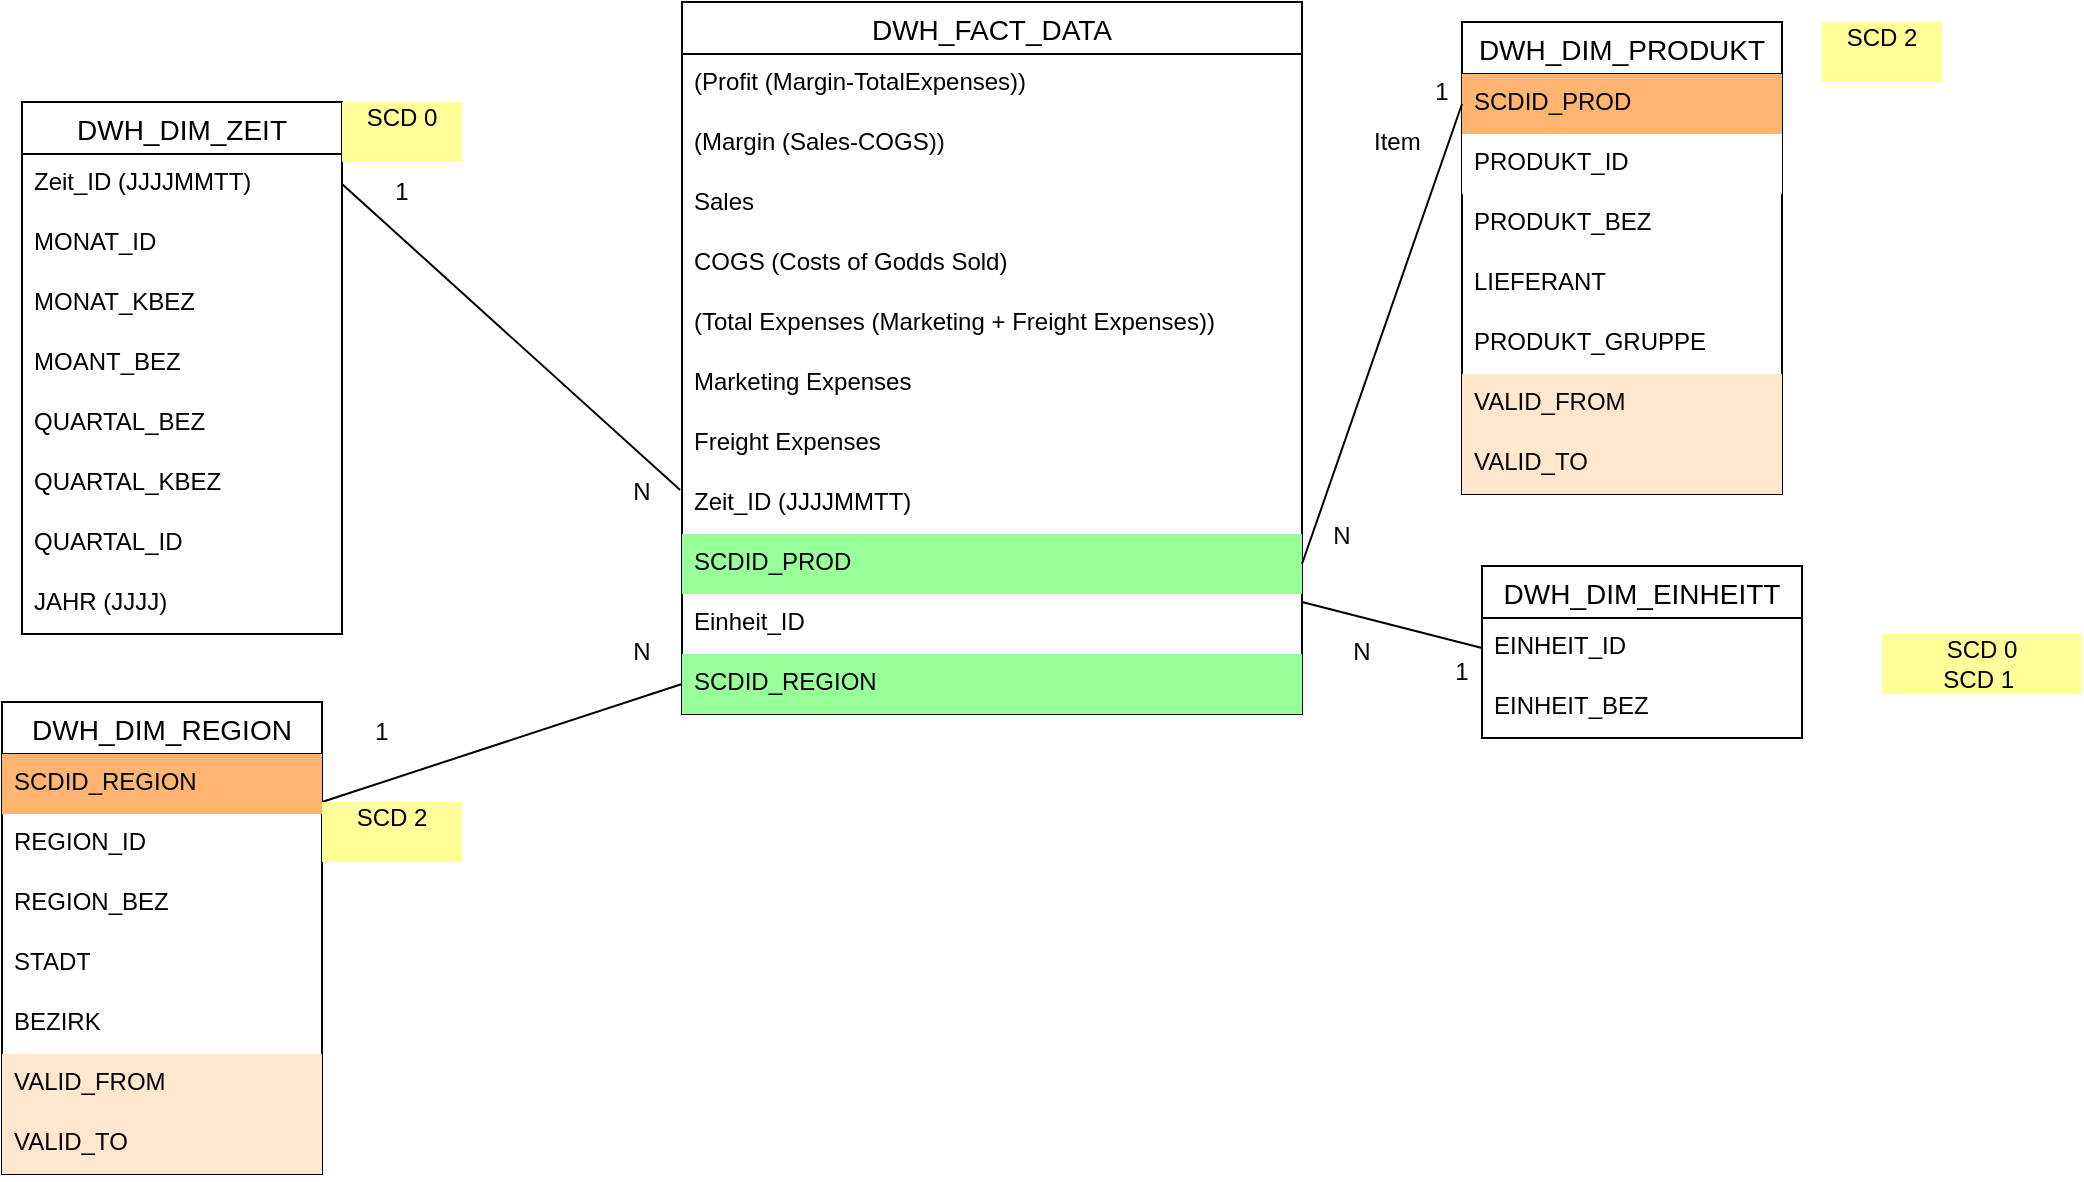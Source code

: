 <mxfile version="27.0.2">
  <diagram name="Page-1" id="betkvuujjMRN6cZ1q6JY">
    <mxGraphModel dx="2492" dy="841" grid="1" gridSize="10" guides="1" tooltips="1" connect="1" arrows="1" fold="1" page="1" pageScale="1" pageWidth="827" pageHeight="1169" math="0" shadow="0">
      <root>
        <mxCell id="0" />
        <mxCell id="1" parent="0" />
        <mxCell id="1WWVNMyUUJo-rt39-mbp-5" value="DWH_FACT_DATA" style="swimlane;fontStyle=0;childLayout=stackLayout;horizontal=1;startSize=26;horizontalStack=0;resizeParent=1;resizeParentMax=0;resizeLast=0;collapsible=1;marginBottom=0;align=center;fontSize=14;" parent="1" vertex="1">
          <mxGeometry x="-400" y="20" width="310" height="356" as="geometry" />
        </mxCell>
        <mxCell id="1WWVNMyUUJo-rt39-mbp-6" value="(Profit (Margin-TotalExpenses))" style="text;strokeColor=none;fillColor=none;spacingLeft=4;spacingRight=4;overflow=hidden;rotatable=0;points=[[0,0.5],[1,0.5]];portConstraint=eastwest;fontSize=12;whiteSpace=wrap;html=1;" parent="1WWVNMyUUJo-rt39-mbp-5" vertex="1">
          <mxGeometry y="26" width="310" height="30" as="geometry" />
        </mxCell>
        <mxCell id="1WWVNMyUUJo-rt39-mbp-7" value="(Margin (Sales-COGS))" style="text;strokeColor=none;fillColor=none;spacingLeft=4;spacingRight=4;overflow=hidden;rotatable=0;points=[[0,0.5],[1,0.5]];portConstraint=eastwest;fontSize=12;whiteSpace=wrap;html=1;" parent="1WWVNMyUUJo-rt39-mbp-5" vertex="1">
          <mxGeometry y="56" width="310" height="30" as="geometry" />
        </mxCell>
        <mxCell id="1WWVNMyUUJo-rt39-mbp-8" value="Sales" style="text;strokeColor=none;fillColor=none;spacingLeft=4;spacingRight=4;overflow=hidden;rotatable=0;points=[[0,0.5],[1,0.5]];portConstraint=eastwest;fontSize=12;whiteSpace=wrap;html=1;" parent="1WWVNMyUUJo-rt39-mbp-5" vertex="1">
          <mxGeometry y="86" width="310" height="30" as="geometry" />
        </mxCell>
        <mxCell id="uJAZqRtaHWZBrzf1Ri8I-2" value="COGS (Costs of Godds Sold)" style="text;strokeColor=none;fillColor=none;spacingLeft=4;spacingRight=4;overflow=hidden;rotatable=0;points=[[0,0.5],[1,0.5]];portConstraint=eastwest;fontSize=12;whiteSpace=wrap;html=1;" parent="1WWVNMyUUJo-rt39-mbp-5" vertex="1">
          <mxGeometry y="116" width="310" height="30" as="geometry" />
        </mxCell>
        <mxCell id="uJAZqRtaHWZBrzf1Ri8I-3" value="(Total Expenses (Marketing + Freight Expenses))" style="text;strokeColor=none;fillColor=none;spacingLeft=4;spacingRight=4;overflow=hidden;rotatable=0;points=[[0,0.5],[1,0.5]];portConstraint=eastwest;fontSize=12;whiteSpace=wrap;html=1;" parent="1WWVNMyUUJo-rt39-mbp-5" vertex="1">
          <mxGeometry y="146" width="310" height="30" as="geometry" />
        </mxCell>
        <mxCell id="uJAZqRtaHWZBrzf1Ri8I-4" value="Marketing Expenses" style="text;strokeColor=none;fillColor=none;spacingLeft=4;spacingRight=4;overflow=hidden;rotatable=0;points=[[0,0.5],[1,0.5]];portConstraint=eastwest;fontSize=12;whiteSpace=wrap;html=1;" parent="1WWVNMyUUJo-rt39-mbp-5" vertex="1">
          <mxGeometry y="176" width="310" height="30" as="geometry" />
        </mxCell>
        <mxCell id="uJAZqRtaHWZBrzf1Ri8I-5" value="Freight Expenses" style="text;strokeColor=none;fillColor=none;spacingLeft=4;spacingRight=4;overflow=hidden;rotatable=0;points=[[0,0.5],[1,0.5]];portConstraint=eastwest;fontSize=12;whiteSpace=wrap;html=1;" parent="1WWVNMyUUJo-rt39-mbp-5" vertex="1">
          <mxGeometry y="206" width="310" height="30" as="geometry" />
        </mxCell>
        <mxCell id="uJAZqRtaHWZBrzf1Ri8I-6" value="Zeit_ID (JJJJMMTT)" style="text;strokeColor=none;fillColor=none;spacingLeft=4;spacingRight=4;overflow=hidden;rotatable=0;points=[[0,0.5],[1,0.5]];portConstraint=eastwest;fontSize=12;whiteSpace=wrap;html=1;" parent="1WWVNMyUUJo-rt39-mbp-5" vertex="1">
          <mxGeometry y="236" width="310" height="30" as="geometry" />
        </mxCell>
        <mxCell id="uJAZqRtaHWZBrzf1Ri8I-7" value="SCDID_PROD" style="text;strokeColor=none;fillColor=#99FF99;spacingLeft=4;spacingRight=4;overflow=hidden;rotatable=0;points=[[0,0.5],[1,0.5]];portConstraint=eastwest;fontSize=12;whiteSpace=wrap;html=1;" parent="1WWVNMyUUJo-rt39-mbp-5" vertex="1">
          <mxGeometry y="266" width="310" height="30" as="geometry" />
        </mxCell>
        <mxCell id="uJAZqRtaHWZBrzf1Ri8I-8" value="Einheit_ID" style="text;strokeColor=none;fillColor=none;spacingLeft=4;spacingRight=4;overflow=hidden;rotatable=0;points=[[0,0.5],[1,0.5]];portConstraint=eastwest;fontSize=12;whiteSpace=wrap;html=1;" parent="1WWVNMyUUJo-rt39-mbp-5" vertex="1">
          <mxGeometry y="296" width="310" height="30" as="geometry" />
        </mxCell>
        <mxCell id="uJAZqRtaHWZBrzf1Ri8I-9" value="SCDID_REGION" style="text;strokeColor=none;fillColor=#99FF99;spacingLeft=4;spacingRight=4;overflow=hidden;rotatable=0;points=[[0,0.5],[1,0.5]];portConstraint=eastwest;fontSize=12;whiteSpace=wrap;html=1;" parent="1WWVNMyUUJo-rt39-mbp-5" vertex="1">
          <mxGeometry y="326" width="310" height="30" as="geometry" />
        </mxCell>
        <mxCell id="uJAZqRtaHWZBrzf1Ri8I-10" value="DWH_DIM_ZEIT" style="swimlane;fontStyle=0;childLayout=stackLayout;horizontal=1;startSize=26;horizontalStack=0;resizeParent=1;resizeParentMax=0;resizeLast=0;collapsible=1;marginBottom=0;align=center;fontSize=14;" parent="1" vertex="1">
          <mxGeometry x="-730" y="70" width="160" height="266" as="geometry" />
        </mxCell>
        <mxCell id="uJAZqRtaHWZBrzf1Ri8I-11" value="Zeit_ID (JJJJMMTT)" style="text;strokeColor=none;fillColor=none;spacingLeft=4;spacingRight=4;overflow=hidden;rotatable=0;points=[[0,0.5],[1,0.5]];portConstraint=eastwest;fontSize=12;whiteSpace=wrap;html=1;" parent="uJAZqRtaHWZBrzf1Ri8I-10" vertex="1">
          <mxGeometry y="26" width="160" height="30" as="geometry" />
        </mxCell>
        <mxCell id="uJAZqRtaHWZBrzf1Ri8I-12" value="MONAT_ID" style="text;strokeColor=none;fillColor=none;spacingLeft=4;spacingRight=4;overflow=hidden;rotatable=0;points=[[0,0.5],[1,0.5]];portConstraint=eastwest;fontSize=12;whiteSpace=wrap;html=1;" parent="uJAZqRtaHWZBrzf1Ri8I-10" vertex="1">
          <mxGeometry y="56" width="160" height="30" as="geometry" />
        </mxCell>
        <mxCell id="uJAZqRtaHWZBrzf1Ri8I-13" value="MONAT_KBEZ" style="text;strokeColor=none;fillColor=none;spacingLeft=4;spacingRight=4;overflow=hidden;rotatable=0;points=[[0,0.5],[1,0.5]];portConstraint=eastwest;fontSize=12;whiteSpace=wrap;html=1;" parent="uJAZqRtaHWZBrzf1Ri8I-10" vertex="1">
          <mxGeometry y="86" width="160" height="30" as="geometry" />
        </mxCell>
        <mxCell id="uJAZqRtaHWZBrzf1Ri8I-14" value="MOANT_BEZ" style="text;strokeColor=none;fillColor=none;spacingLeft=4;spacingRight=4;overflow=hidden;rotatable=0;points=[[0,0.5],[1,0.5]];portConstraint=eastwest;fontSize=12;whiteSpace=wrap;html=1;" parent="uJAZqRtaHWZBrzf1Ri8I-10" vertex="1">
          <mxGeometry y="116" width="160" height="30" as="geometry" />
        </mxCell>
        <mxCell id="uJAZqRtaHWZBrzf1Ri8I-17" value="QUARTAL_BEZ" style="text;strokeColor=none;fillColor=none;spacingLeft=4;spacingRight=4;overflow=hidden;rotatable=0;points=[[0,0.5],[1,0.5]];portConstraint=eastwest;fontSize=12;whiteSpace=wrap;html=1;" parent="uJAZqRtaHWZBrzf1Ri8I-10" vertex="1">
          <mxGeometry y="146" width="160" height="30" as="geometry" />
        </mxCell>
        <mxCell id="uJAZqRtaHWZBrzf1Ri8I-16" value="QUARTAL_KBEZ" style="text;strokeColor=none;fillColor=none;spacingLeft=4;spacingRight=4;overflow=hidden;rotatable=0;points=[[0,0.5],[1,0.5]];portConstraint=eastwest;fontSize=12;whiteSpace=wrap;html=1;" parent="uJAZqRtaHWZBrzf1Ri8I-10" vertex="1">
          <mxGeometry y="176" width="160" height="30" as="geometry" />
        </mxCell>
        <mxCell id="uJAZqRtaHWZBrzf1Ri8I-15" value="QUARTAL_ID" style="text;strokeColor=none;fillColor=none;spacingLeft=4;spacingRight=4;overflow=hidden;rotatable=0;points=[[0,0.5],[1,0.5]];portConstraint=eastwest;fontSize=12;whiteSpace=wrap;html=1;" parent="uJAZqRtaHWZBrzf1Ri8I-10" vertex="1">
          <mxGeometry y="206" width="160" height="30" as="geometry" />
        </mxCell>
        <mxCell id="uJAZqRtaHWZBrzf1Ri8I-18" value="JAHR (JJJJ)" style="text;strokeColor=none;fillColor=none;spacingLeft=4;spacingRight=4;overflow=hidden;rotatable=0;points=[[0,0.5],[1,0.5]];portConstraint=eastwest;fontSize=12;whiteSpace=wrap;html=1;" parent="uJAZqRtaHWZBrzf1Ri8I-10" vertex="1">
          <mxGeometry y="236" width="160" height="30" as="geometry" />
        </mxCell>
        <mxCell id="uJAZqRtaHWZBrzf1Ri8I-19" value="" style="endArrow=none;html=1;rounded=0;entryX=-0.003;entryY=0.267;entryDx=0;entryDy=0;entryPerimeter=0;exitX=1;exitY=0.5;exitDx=0;exitDy=0;" parent="1" source="uJAZqRtaHWZBrzf1Ri8I-11" target="uJAZqRtaHWZBrzf1Ri8I-6" edge="1">
          <mxGeometry relative="1" as="geometry">
            <mxPoint x="-570" y="111" as="sourcePoint" />
            <mxPoint x="320" y="41" as="targetPoint" />
          </mxGeometry>
        </mxCell>
        <mxCell id="uJAZqRtaHWZBrzf1Ri8I-20" value="N" style="text;strokeColor=none;align=center;fillColor=none;html=1;verticalAlign=middle;whiteSpace=wrap;rounded=0;" parent="1" vertex="1">
          <mxGeometry x="-450" y="250" width="60" height="30" as="geometry" />
        </mxCell>
        <mxCell id="uJAZqRtaHWZBrzf1Ri8I-21" value="1" style="text;strokeColor=none;align=center;fillColor=none;html=1;verticalAlign=middle;whiteSpace=wrap;rounded=0;" parent="1" vertex="1">
          <mxGeometry x="-570" y="100" width="60" height="30" as="geometry" />
        </mxCell>
        <mxCell id="uJAZqRtaHWZBrzf1Ri8I-22" value="DWH_DIM_REGION" style="swimlane;fontStyle=0;childLayout=stackLayout;horizontal=1;startSize=26;horizontalStack=0;resizeParent=1;resizeParentMax=0;resizeLast=0;collapsible=1;marginBottom=0;align=center;fontSize=14;" parent="1" vertex="1">
          <mxGeometry x="-740" y="370" width="160" height="236" as="geometry" />
        </mxCell>
        <mxCell id="FbUh1Y0fvo7156ahuznu-16" value="SCDID_REGION" style="text;strokeColor=none;fillColor=#FFB570;spacingLeft=4;spacingRight=4;overflow=hidden;rotatable=0;points=[[0,0.5],[1,0.5]];portConstraint=eastwest;fontSize=12;whiteSpace=wrap;html=1;" parent="uJAZqRtaHWZBrzf1Ri8I-22" vertex="1">
          <mxGeometry y="26" width="160" height="30" as="geometry" />
        </mxCell>
        <mxCell id="uJAZqRtaHWZBrzf1Ri8I-23" value="REGION_ID" style="text;strokeColor=none;fillColor=none;spacingLeft=4;spacingRight=4;overflow=hidden;rotatable=0;points=[[0,0.5],[1,0.5]];portConstraint=eastwest;fontSize=12;whiteSpace=wrap;html=1;" parent="uJAZqRtaHWZBrzf1Ri8I-22" vertex="1">
          <mxGeometry y="56" width="160" height="30" as="geometry" />
        </mxCell>
        <mxCell id="uJAZqRtaHWZBrzf1Ri8I-24" value="REGION_BEZ" style="text;strokeColor=none;fillColor=none;spacingLeft=4;spacingRight=4;overflow=hidden;rotatable=0;points=[[0,0.5],[1,0.5]];portConstraint=eastwest;fontSize=12;whiteSpace=wrap;html=1;" parent="uJAZqRtaHWZBrzf1Ri8I-22" vertex="1">
          <mxGeometry y="86" width="160" height="30" as="geometry" />
        </mxCell>
        <mxCell id="uJAZqRtaHWZBrzf1Ri8I-25" value="STADT" style="text;strokeColor=none;fillColor=none;spacingLeft=4;spacingRight=4;overflow=hidden;rotatable=0;points=[[0,0.5],[1,0.5]];portConstraint=eastwest;fontSize=12;whiteSpace=wrap;html=1;" parent="uJAZqRtaHWZBrzf1Ri8I-22" vertex="1">
          <mxGeometry y="116" width="160" height="30" as="geometry" />
        </mxCell>
        <mxCell id="inm4nB5pN3LUnXLH8GEn-1" value="BEZIRK" style="text;strokeColor=none;fillColor=none;spacingLeft=4;spacingRight=4;overflow=hidden;rotatable=0;points=[[0,0.5],[1,0.5]];portConstraint=eastwest;fontSize=12;whiteSpace=wrap;html=1;" parent="uJAZqRtaHWZBrzf1Ri8I-22" vertex="1">
          <mxGeometry y="146" width="160" height="30" as="geometry" />
        </mxCell>
        <mxCell id="FbUh1Y0fvo7156ahuznu-13" value="VALID_FROM" style="text;strokeColor=none;fillColor=#FFE6CC;spacingLeft=4;spacingRight=4;overflow=hidden;rotatable=0;points=[[0,0.5],[1,0.5]];portConstraint=eastwest;fontSize=12;whiteSpace=wrap;html=1;" parent="uJAZqRtaHWZBrzf1Ri8I-22" vertex="1">
          <mxGeometry y="176" width="160" height="30" as="geometry" />
        </mxCell>
        <mxCell id="FbUh1Y0fvo7156ahuznu-12" value="VALID_TO" style="text;strokeColor=none;fillColor=#FFE6CC;spacingLeft=4;spacingRight=4;overflow=hidden;rotatable=0;points=[[0,0.5],[1,0.5]];portConstraint=eastwest;fontSize=12;whiteSpace=wrap;html=1;" parent="uJAZqRtaHWZBrzf1Ri8I-22" vertex="1">
          <mxGeometry y="206" width="160" height="30" as="geometry" />
        </mxCell>
        <mxCell id="inm4nB5pN3LUnXLH8GEn-2" value="" style="endArrow=none;html=1;rounded=0;entryX=0;entryY=0.5;entryDx=0;entryDy=0;exitX=0;exitY=0;exitDx=0;exitDy=0;" parent="1" source="FbUh1Y0fvo7156ahuznu-11" target="uJAZqRtaHWZBrzf1Ri8I-9" edge="1">
          <mxGeometry relative="1" as="geometry">
            <mxPoint x="-580" y="411" as="sourcePoint" />
            <mxPoint x="320" y="41" as="targetPoint" />
          </mxGeometry>
        </mxCell>
        <mxCell id="inm4nB5pN3LUnXLH8GEn-3" value="1" style="text;strokeColor=none;align=center;fillColor=none;html=1;verticalAlign=middle;whiteSpace=wrap;rounded=0;" parent="1" vertex="1">
          <mxGeometry x="-50" y="50" width="60" height="30" as="geometry" />
        </mxCell>
        <mxCell id="inm4nB5pN3LUnXLH8GEn-4" value="1" style="text;strokeColor=none;align=center;fillColor=none;html=1;verticalAlign=middle;whiteSpace=wrap;rounded=0;" parent="1" vertex="1">
          <mxGeometry x="-580" y="370" width="60" height="30" as="geometry" />
        </mxCell>
        <mxCell id="inm4nB5pN3LUnXLH8GEn-5" value="N" style="text;strokeColor=none;align=center;fillColor=none;html=1;verticalAlign=middle;whiteSpace=wrap;rounded=0;" parent="1" vertex="1">
          <mxGeometry x="-450" y="330" width="60" height="30" as="geometry" />
        </mxCell>
        <mxCell id="inm4nB5pN3LUnXLH8GEn-6" value="DWH_DIM_PRODUKT" style="swimlane;fontStyle=0;childLayout=stackLayout;horizontal=1;startSize=26;horizontalStack=0;resizeParent=1;resizeParentMax=0;resizeLast=0;collapsible=1;marginBottom=0;align=center;fontSize=14;fillColor=#FFFFFF;" parent="1" vertex="1">
          <mxGeometry x="-10" y="30" width="160" height="236" as="geometry" />
        </mxCell>
        <mxCell id="FbUh1Y0fvo7156ahuznu-10" value="SCDID_PROD" style="text;strokeColor=none;fillColor=#FFB570;spacingLeft=4;spacingRight=4;overflow=hidden;rotatable=0;points=[[0,0.5],[1,0.5]];portConstraint=eastwest;fontSize=12;whiteSpace=wrap;html=1;" parent="inm4nB5pN3LUnXLH8GEn-6" vertex="1">
          <mxGeometry y="26" width="160" height="30" as="geometry" />
        </mxCell>
        <mxCell id="inm4nB5pN3LUnXLH8GEn-7" value="PRODUKT_ID" style="text;strokeColor=none;fillColor=#FFFFFF;spacingLeft=4;spacingRight=4;overflow=hidden;rotatable=0;points=[[0,0.5],[1,0.5]];portConstraint=eastwest;fontSize=12;whiteSpace=wrap;html=1;" parent="inm4nB5pN3LUnXLH8GEn-6" vertex="1">
          <mxGeometry y="56" width="160" height="30" as="geometry" />
        </mxCell>
        <mxCell id="inm4nB5pN3LUnXLH8GEn-8" value="PRODUKT_BEZ" style="text;strokeColor=none;fillColor=none;spacingLeft=4;spacingRight=4;overflow=hidden;rotatable=0;points=[[0,0.5],[1,0.5]];portConstraint=eastwest;fontSize=12;whiteSpace=wrap;html=1;" parent="inm4nB5pN3LUnXLH8GEn-6" vertex="1">
          <mxGeometry y="86" width="160" height="30" as="geometry" />
        </mxCell>
        <mxCell id="inm4nB5pN3LUnXLH8GEn-9" value="LIEFERANT" style="text;strokeColor=none;fillColor=none;spacingLeft=4;spacingRight=4;overflow=hidden;rotatable=0;points=[[0,0.5],[1,0.5]];portConstraint=eastwest;fontSize=12;whiteSpace=wrap;html=1;" parent="inm4nB5pN3LUnXLH8GEn-6" vertex="1">
          <mxGeometry y="116" width="160" height="30" as="geometry" />
        </mxCell>
        <mxCell id="inm4nB5pN3LUnXLH8GEn-10" value="PRODUKT_GRUPPE" style="text;strokeColor=none;fillColor=none;spacingLeft=4;spacingRight=4;overflow=hidden;rotatable=0;points=[[0,0.5],[1,0.5]];portConstraint=eastwest;fontSize=12;whiteSpace=wrap;html=1;" parent="inm4nB5pN3LUnXLH8GEn-6" vertex="1">
          <mxGeometry y="146" width="160" height="30" as="geometry" />
        </mxCell>
        <mxCell id="FbUh1Y0fvo7156ahuznu-8" value="VALID_FROM" style="text;strokeColor=none;fillColor=#FFE6CC;spacingLeft=4;spacingRight=4;overflow=hidden;rotatable=0;points=[[0,0.5],[1,0.5]];portConstraint=eastwest;fontSize=12;whiteSpace=wrap;html=1;" parent="inm4nB5pN3LUnXLH8GEn-6" vertex="1">
          <mxGeometry y="176" width="160" height="30" as="geometry" />
        </mxCell>
        <mxCell id="FbUh1Y0fvo7156ahuznu-7" value="VALID_TO" style="text;strokeColor=none;fillColor=#FFE6CC;spacingLeft=4;spacingRight=4;overflow=hidden;rotatable=0;points=[[0,0.5],[1,0.5]];portConstraint=eastwest;fontSize=12;whiteSpace=wrap;html=1;" parent="inm4nB5pN3LUnXLH8GEn-6" vertex="1">
          <mxGeometry y="206" width="160" height="30" as="geometry" />
        </mxCell>
        <mxCell id="inm4nB5pN3LUnXLH8GEn-11" value="" style="endArrow=none;html=1;rounded=0;exitX=0;exitY=0.5;exitDx=0;exitDy=0;entryX=1;entryY=0.5;entryDx=0;entryDy=0;" parent="1" source="FbUh1Y0fvo7156ahuznu-10" target="uJAZqRtaHWZBrzf1Ri8I-7" edge="1">
          <mxGeometry relative="1" as="geometry">
            <mxPoint x="-260" y="320" as="sourcePoint" />
            <mxPoint x="-100" y="320" as="targetPoint" />
          </mxGeometry>
        </mxCell>
        <mxCell id="inm4nB5pN3LUnXLH8GEn-12" value="N" style="text;strokeColor=none;align=center;fillColor=none;html=1;verticalAlign=middle;whiteSpace=wrap;rounded=0;" parent="1" vertex="1">
          <mxGeometry x="-100" y="272" width="60" height="30" as="geometry" />
        </mxCell>
        <mxCell id="inm4nB5pN3LUnXLH8GEn-13" value="DWH_DIM_EINHEITT" style="swimlane;fontStyle=0;childLayout=stackLayout;horizontal=1;startSize=26;horizontalStack=0;resizeParent=1;resizeParentMax=0;resizeLast=0;collapsible=1;marginBottom=0;align=center;fontSize=14;" parent="1" vertex="1">
          <mxGeometry y="302" width="160" height="86" as="geometry" />
        </mxCell>
        <mxCell id="inm4nB5pN3LUnXLH8GEn-14" value="EINHEIT_ID" style="text;strokeColor=none;fillColor=none;spacingLeft=4;spacingRight=4;overflow=hidden;rotatable=0;points=[[0,0.5],[1,0.5]];portConstraint=eastwest;fontSize=12;whiteSpace=wrap;html=1;" parent="inm4nB5pN3LUnXLH8GEn-13" vertex="1">
          <mxGeometry y="26" width="160" height="30" as="geometry" />
        </mxCell>
        <mxCell id="inm4nB5pN3LUnXLH8GEn-15" value="EINHEIT_BEZ" style="text;strokeColor=none;fillColor=none;spacingLeft=4;spacingRight=4;overflow=hidden;rotatable=0;points=[[0,0.5],[1,0.5]];portConstraint=eastwest;fontSize=12;whiteSpace=wrap;html=1;" parent="inm4nB5pN3LUnXLH8GEn-13" vertex="1">
          <mxGeometry y="56" width="160" height="30" as="geometry" />
        </mxCell>
        <mxCell id="inm4nB5pN3LUnXLH8GEn-18" value="" style="endArrow=none;html=1;rounded=0;exitX=0;exitY=0.5;exitDx=0;exitDy=0;" parent="1" source="inm4nB5pN3LUnXLH8GEn-14" edge="1">
          <mxGeometry relative="1" as="geometry">
            <mxPoint x="-260" y="320" as="sourcePoint" />
            <mxPoint x="-90" y="320" as="targetPoint" />
          </mxGeometry>
        </mxCell>
        <mxCell id="inm4nB5pN3LUnXLH8GEn-24" value="1" style="text;strokeColor=none;align=center;fillColor=none;html=1;verticalAlign=middle;whiteSpace=wrap;rounded=0;" parent="1" vertex="1">
          <mxGeometry x="-40" y="340" width="60" height="30" as="geometry" />
        </mxCell>
        <mxCell id="inm4nB5pN3LUnXLH8GEn-25" value="N" style="text;strokeColor=none;align=center;fillColor=none;html=1;verticalAlign=middle;whiteSpace=wrap;rounded=0;" parent="1" vertex="1">
          <mxGeometry x="-90" y="330" width="60" height="30" as="geometry" />
        </mxCell>
        <mxCell id="FbUh1Y0fvo7156ahuznu-1" value="SCD 0&lt;div&gt;SCD 1&amp;nbsp;&lt;/div&gt;" style="text;strokeColor=none;align=center;fillColor=#FFFF99;html=1;verticalAlign=middle;whiteSpace=wrap;rounded=0;" parent="1" vertex="1">
          <mxGeometry x="200" y="336" width="100" height="30" as="geometry" />
        </mxCell>
        <mxCell id="FbUh1Y0fvo7156ahuznu-2" value="SCD 2&lt;div&gt;&lt;br&gt;&lt;/div&gt;" style="text;strokeColor=none;align=center;fillColor=#FFFF99;html=1;verticalAlign=middle;whiteSpace=wrap;rounded=0;" parent="1" vertex="1">
          <mxGeometry x="170" y="30" width="60" height="30" as="geometry" />
        </mxCell>
        <mxCell id="FbUh1Y0fvo7156ahuznu-9" value="Item" style="text;strokeColor=none;fillColor=none;spacingLeft=4;spacingRight=4;overflow=hidden;rotatable=0;points=[[0,0.5],[1,0.5]];portConstraint=eastwest;fontSize=12;whiteSpace=wrap;html=1;" parent="1" vertex="1">
          <mxGeometry x="-60" y="76" width="40" height="30" as="geometry" />
        </mxCell>
        <mxCell id="FbUh1Y0fvo7156ahuznu-11" value="SCD 2&lt;div&gt;&lt;br&gt;&lt;/div&gt;" style="text;strokeColor=none;align=center;fillColor=#FFFF99;html=1;verticalAlign=middle;whiteSpace=wrap;rounded=0;" parent="1" vertex="1">
          <mxGeometry x="-580" y="420" width="70" height="30" as="geometry" />
        </mxCell>
        <mxCell id="FbUh1Y0fvo7156ahuznu-17" value="SCD 0&lt;div&gt;&lt;br&gt;&lt;/div&gt;" style="text;strokeColor=none;align=center;fillColor=#FFFF99;html=1;verticalAlign=middle;whiteSpace=wrap;rounded=0;" parent="1" vertex="1">
          <mxGeometry x="-570" y="70" width="60" height="30" as="geometry" />
        </mxCell>
      </root>
    </mxGraphModel>
  </diagram>
</mxfile>
